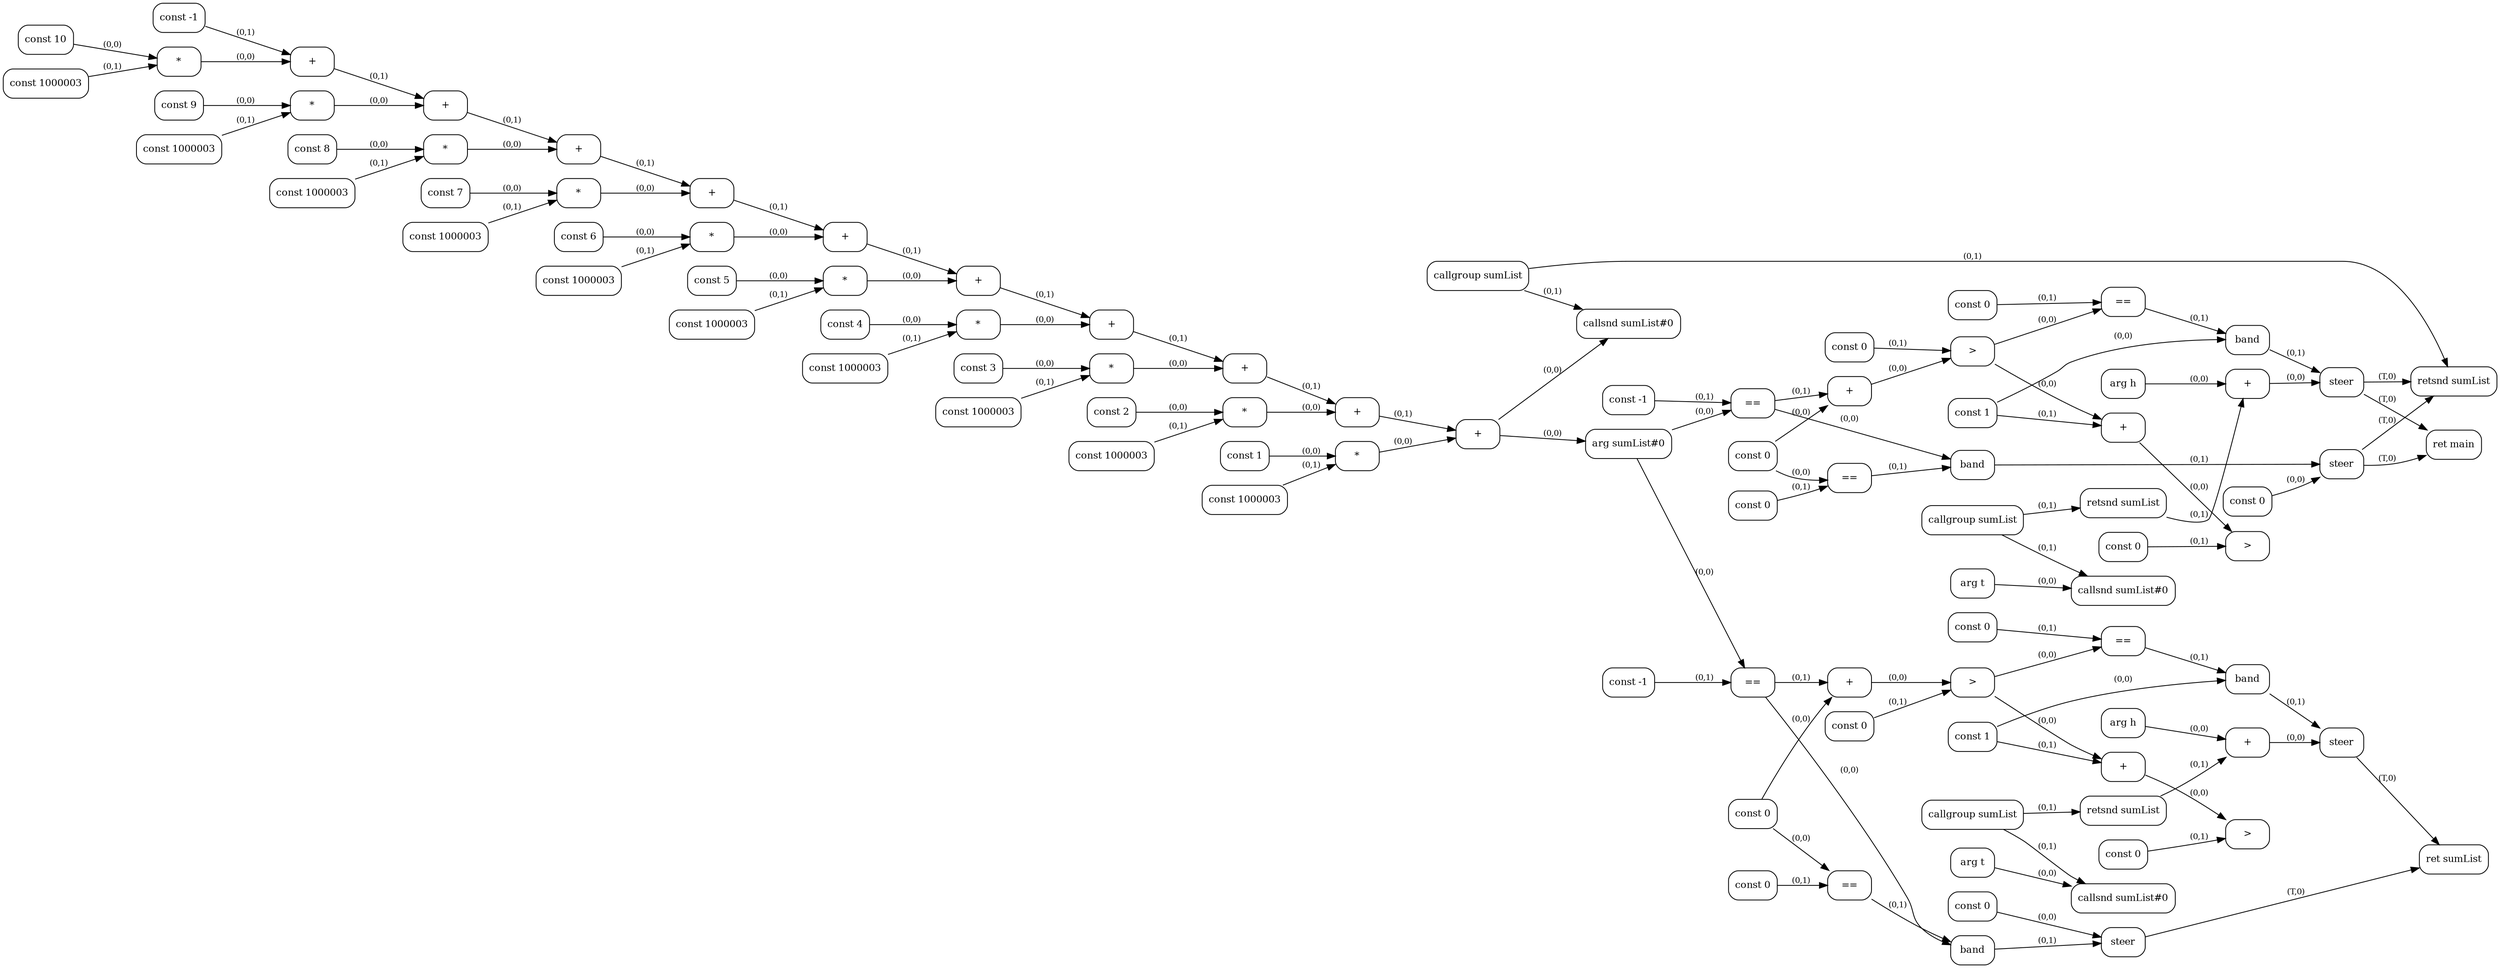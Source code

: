 digraph G {
  rankdir=LR;
  node [shape=box, style=rounded, fontsize=12];
  n0 [label="const -1"];
  n1 [label="const 1"];
  n2 [label="const 2"];
  n3 [label="const 3"];
  n4 [label="const 4"];
  n5 [label="const 5"];
  n6 [label="const 6"];
  n7 [label="const 7"];
  n8 [label="const 8"];
  n9 [label="const 9"];
  n10 [label="const 10"];
  n11 [label="const 1000003"];
  n12 [label="*"];
  n13 [label="+"];
  n14 [label="const 1000003"];
  n15 [label="*"];
  n16 [label="+"];
  n17 [label="const 1000003"];
  n18 [label="*"];
  n19 [label="+"];
  n20 [label="const 1000003"];
  n21 [label="*"];
  n22 [label="+"];
  n23 [label="const 1000003"];
  n24 [label="*"];
  n25 [label="+"];
  n26 [label="const 1000003"];
  n27 [label="*"];
  n28 [label="+"];
  n29 [label="const 1000003"];
  n30 [label="*"];
  n31 [label="+"];
  n32 [label="const 1000003"];
  n33 [label="*"];
  n34 [label="+"];
  n35 [label="const 1000003"];
  n36 [label="*"];
  n37 [label="+"];
  n38 [label="const 1000003"];
  n39 [label="*"];
  n40 [label="+"];
  n41 [label="callgroup sumList"];
  n42 [label="callsnd sumList#0"];
  n43 [label="retsnd sumList"];
  n44 [label="arg sumList#0"];
  n45 [label="const 0"];
  n46 [label="const -1"];
  n47 [label="=="];
  n48 [label="const 0"];
  n49 [label="=="];
  n50 [label="band"];
  n51 [label="const 0"];
  n52 [label="steer"];
  n53 [label="+"];
  n54 [label="const 0"];
  n55 [label=">"];
  n56 [label="const 1"];
  n57 [label="const 0"];
  n58 [label="=="];
  n59 [label="band"];
  n60 [label="arg h"];
  n61 [label="arg t"];
  n62 [label="callgroup sumList"];
  n63 [label="callsnd sumList#0"];
  n64 [label="retsnd sumList"];
  n65 [label="+"];
  n66 [label="steer"];
  n67 [label="+"];
  n68 [label="const 0"];
  n69 [label=">"];
  n70 [label="ret main"];
  n71 [label="const 0"];
  n72 [label="const -1"];
  n73 [label="=="];
  n74 [label="const 0"];
  n75 [label="=="];
  n76 [label="band"];
  n77 [label="const 0"];
  n78 [label="steer"];
  n79 [label="+"];
  n80 [label="const 0"];
  n81 [label=">"];
  n82 [label="const 1"];
  n83 [label="const 0"];
  n84 [label="=="];
  n85 [label="band"];
  n86 [label="arg h"];
  n87 [label="arg t"];
  n88 [label="callgroup sumList"];
  n89 [label="callsnd sumList#0"];
  n90 [label="retsnd sumList"];
  n91 [label="+"];
  n92 [label="steer"];
  n93 [label="+"];
  n94 [label="const 0"];
  n95 [label=">"];
  n96 [label="ret sumList"];
  n10 -> n12 [label="(0,0)", fontsize=10];
  n11 -> n12 [label="(0,1)", fontsize=10];
  n12 -> n13 [label="(0,0)", fontsize=10];
  n0 -> n13 [label="(0,1)", fontsize=10];
  n9 -> n15 [label="(0,0)", fontsize=10];
  n14 -> n15 [label="(0,1)", fontsize=10];
  n15 -> n16 [label="(0,0)", fontsize=10];
  n13 -> n16 [label="(0,1)", fontsize=10];
  n8 -> n18 [label="(0,0)", fontsize=10];
  n17 -> n18 [label="(0,1)", fontsize=10];
  n18 -> n19 [label="(0,0)", fontsize=10];
  n16 -> n19 [label="(0,1)", fontsize=10];
  n7 -> n21 [label="(0,0)", fontsize=10];
  n20 -> n21 [label="(0,1)", fontsize=10];
  n21 -> n22 [label="(0,0)", fontsize=10];
  n19 -> n22 [label="(0,1)", fontsize=10];
  n6 -> n24 [label="(0,0)", fontsize=10];
  n23 -> n24 [label="(0,1)", fontsize=10];
  n24 -> n25 [label="(0,0)", fontsize=10];
  n22 -> n25 [label="(0,1)", fontsize=10];
  n5 -> n27 [label="(0,0)", fontsize=10];
  n26 -> n27 [label="(0,1)", fontsize=10];
  n27 -> n28 [label="(0,0)", fontsize=10];
  n25 -> n28 [label="(0,1)", fontsize=10];
  n4 -> n30 [label="(0,0)", fontsize=10];
  n29 -> n30 [label="(0,1)", fontsize=10];
  n30 -> n31 [label="(0,0)", fontsize=10];
  n28 -> n31 [label="(0,1)", fontsize=10];
  n3 -> n33 [label="(0,0)", fontsize=10];
  n32 -> n33 [label="(0,1)", fontsize=10];
  n33 -> n34 [label="(0,0)", fontsize=10];
  n31 -> n34 [label="(0,1)", fontsize=10];
  n2 -> n36 [label="(0,0)", fontsize=10];
  n35 -> n36 [label="(0,1)", fontsize=10];
  n36 -> n37 [label="(0,0)", fontsize=10];
  n34 -> n37 [label="(0,1)", fontsize=10];
  n1 -> n39 [label="(0,0)", fontsize=10];
  n38 -> n39 [label="(0,1)", fontsize=10];
  n39 -> n40 [label="(0,0)", fontsize=10];
  n37 -> n40 [label="(0,1)", fontsize=10];
  n40 -> n42 [label="(0,0)", fontsize=10];
  n41 -> n42 [label="(0,1)", fontsize=10];
  n52 -> n43 [label="(T,0)", fontsize=10];
  n66 -> n43 [label="(T,0)", fontsize=10];
  n41 -> n43 [label="(0,1)", fontsize=10];
  n40 -> n44 [label="(0,0)", fontsize=10];
  n44 -> n47 [label="(0,0)", fontsize=10];
  n46 -> n47 [label="(0,1)", fontsize=10];
  n45 -> n49 [label="(0,0)", fontsize=10];
  n48 -> n49 [label="(0,1)", fontsize=10];
  n47 -> n50 [label="(0,0)", fontsize=10];
  n49 -> n50 [label="(0,1)", fontsize=10];
  n51 -> n52 [label="(0,0)", fontsize=10];
  n50 -> n52 [label="(0,1)", fontsize=10];
  n45 -> n53 [label="(0,0)", fontsize=10];
  n47 -> n53 [label="(0,1)", fontsize=10];
  n53 -> n55 [label="(0,0)", fontsize=10];
  n54 -> n55 [label="(0,1)", fontsize=10];
  n55 -> n58 [label="(0,0)", fontsize=10];
  n57 -> n58 [label="(0,1)", fontsize=10];
  n56 -> n59 [label="(0,0)", fontsize=10];
  n58 -> n59 [label="(0,1)", fontsize=10];
  n61 -> n63 [label="(0,0)", fontsize=10];
  n62 -> n63 [label="(0,1)", fontsize=10];
  n62 -> n64 [label="(0,1)", fontsize=10];
  n60 -> n65 [label="(0,0)", fontsize=10];
  n64 -> n65 [label="(0,1)", fontsize=10];
  n65 -> n66 [label="(0,0)", fontsize=10];
  n59 -> n66 [label="(0,1)", fontsize=10];
  n55 -> n67 [label="(0,0)", fontsize=10];
  n56 -> n67 [label="(0,1)", fontsize=10];
  n67 -> n69 [label="(0,0)", fontsize=10];
  n68 -> n69 [label="(0,1)", fontsize=10];
  n52 -> n70 [label="(T,0)", fontsize=10];
  n66 -> n70 [label="(T,0)", fontsize=10];
  n44 -> n73 [label="(0,0)", fontsize=10];
  n72 -> n73 [label="(0,1)", fontsize=10];
  n71 -> n75 [label="(0,0)", fontsize=10];
  n74 -> n75 [label="(0,1)", fontsize=10];
  n73 -> n76 [label="(0,0)", fontsize=10];
  n75 -> n76 [label="(0,1)", fontsize=10];
  n77 -> n78 [label="(0,0)", fontsize=10];
  n76 -> n78 [label="(0,1)", fontsize=10];
  n71 -> n79 [label="(0,0)", fontsize=10];
  n73 -> n79 [label="(0,1)", fontsize=10];
  n79 -> n81 [label="(0,0)", fontsize=10];
  n80 -> n81 [label="(0,1)", fontsize=10];
  n81 -> n84 [label="(0,0)", fontsize=10];
  n83 -> n84 [label="(0,1)", fontsize=10];
  n82 -> n85 [label="(0,0)", fontsize=10];
  n84 -> n85 [label="(0,1)", fontsize=10];
  n87 -> n89 [label="(0,0)", fontsize=10];
  n88 -> n89 [label="(0,1)", fontsize=10];
  n88 -> n90 [label="(0,1)", fontsize=10];
  n86 -> n91 [label="(0,0)", fontsize=10];
  n90 -> n91 [label="(0,1)", fontsize=10];
  n91 -> n92 [label="(0,0)", fontsize=10];
  n85 -> n92 [label="(0,1)", fontsize=10];
  n81 -> n93 [label="(0,0)", fontsize=10];
  n82 -> n93 [label="(0,1)", fontsize=10];
  n93 -> n95 [label="(0,0)", fontsize=10];
  n94 -> n95 [label="(0,1)", fontsize=10];
  n78 -> n96 [label="(T,0)", fontsize=10];
  n92 -> n96 [label="(T,0)", fontsize=10];
}
